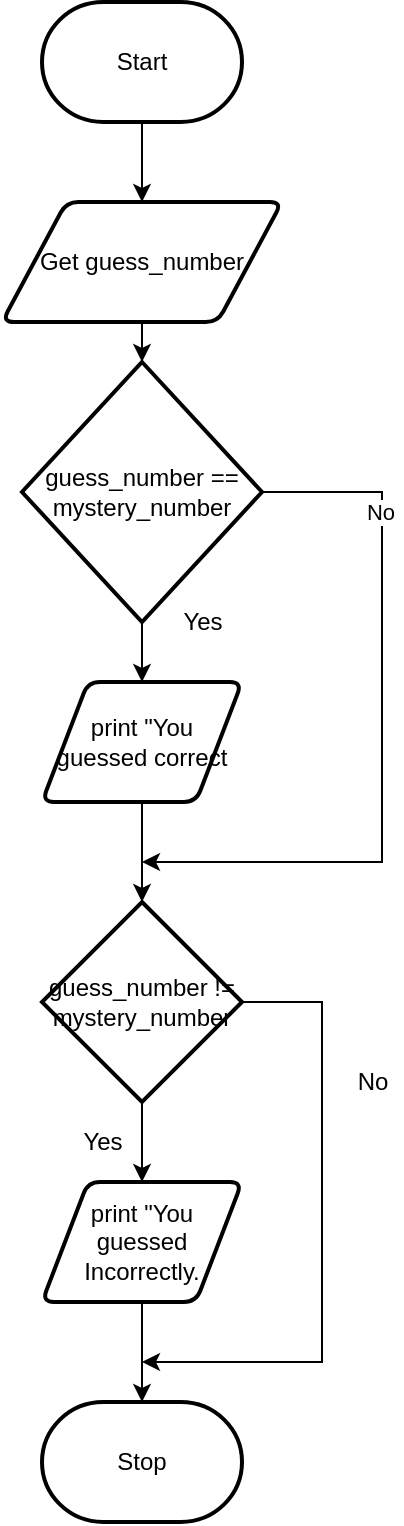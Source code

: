 <mxfile>
    <diagram id="JqOo338mFjRoOCTTENWM" name="Page-1">
        <mxGraphModel dx="674" dy="428" grid="1" gridSize="10" guides="1" tooltips="1" connect="1" arrows="1" fold="1" page="1" pageScale="1" pageWidth="827" pageHeight="1169" math="0" shadow="0">
            <root>
                <mxCell id="0"/>
                <mxCell id="1" parent="0"/>
                <mxCell id="28" style="edgeStyle=none;html=1;" edge="1" parent="1" source="29" target="31">
                    <mxGeometry relative="1" as="geometry"/>
                </mxCell>
                <mxCell id="29" value="Start" style="strokeWidth=2;html=1;shape=mxgraph.flowchart.terminator;whiteSpace=wrap;" vertex="1" parent="1">
                    <mxGeometry x="440" y="20" width="100" height="60" as="geometry"/>
                </mxCell>
                <mxCell id="30" style="edgeStyle=none;html=1;entryX=0.5;entryY=0;entryDx=0;entryDy=0;entryPerimeter=0;" edge="1" parent="1" source="31" target="38">
                    <mxGeometry relative="1" as="geometry">
                        <mxPoint x="490" y="210" as="targetPoint"/>
                    </mxGeometry>
                </mxCell>
                <mxCell id="31" value="Get guess_number" style="shape=parallelogram;html=1;strokeWidth=2;perimeter=parallelogramPerimeter;whiteSpace=wrap;rounded=1;arcSize=12;size=0.23;" vertex="1" parent="1">
                    <mxGeometry x="420" y="120" width="140" height="60" as="geometry"/>
                </mxCell>
                <mxCell id="32" style="edgeStyle=none;html=1;" edge="1" parent="1" source="33" target="44">
                    <mxGeometry relative="1" as="geometry">
                        <mxPoint x="490" y="490" as="targetPoint"/>
                    </mxGeometry>
                </mxCell>
                <mxCell id="33" value="print &quot;You guessed correct" style="shape=parallelogram;html=1;strokeWidth=2;perimeter=parallelogramPerimeter;whiteSpace=wrap;rounded=1;arcSize=12;size=0.23;" vertex="1" parent="1">
                    <mxGeometry x="440" y="360" width="100" height="60" as="geometry"/>
                </mxCell>
                <mxCell id="34" value="Stop" style="strokeWidth=2;html=1;shape=mxgraph.flowchart.terminator;whiteSpace=wrap;" vertex="1" parent="1">
                    <mxGeometry x="440" y="720" width="100" height="60" as="geometry"/>
                </mxCell>
                <mxCell id="35" style="edgeStyle=none;html=1;" edge="1" parent="1" source="38" target="33">
                    <mxGeometry relative="1" as="geometry"/>
                </mxCell>
                <mxCell id="36" style="edgeStyle=none;html=1;exitX=1;exitY=0.5;exitDx=0;exitDy=0;exitPerimeter=0;rounded=0;" edge="1" parent="1" source="38">
                    <mxGeometry relative="1" as="geometry">
                        <Array as="points">
                            <mxPoint x="610" y="265"/>
                            <mxPoint x="610" y="450"/>
                        </Array>
                        <mxPoint x="490" y="450" as="targetPoint"/>
                    </mxGeometry>
                </mxCell>
                <mxCell id="37" value="No" style="edgeLabel;html=1;align=center;verticalAlign=middle;resizable=0;points=[];" vertex="1" connectable="0" parent="36">
                    <mxGeometry x="-0.619" y="-1" relative="1" as="geometry">
                        <mxPoint as="offset"/>
                    </mxGeometry>
                </mxCell>
                <mxCell id="38" value="&lt;span&gt;guess_number == mystery_number&lt;/span&gt;" style="strokeWidth=2;html=1;shape=mxgraph.flowchart.decision;whiteSpace=wrap;" vertex="1" parent="1">
                    <mxGeometry x="430" y="200" width="120" height="130" as="geometry"/>
                </mxCell>
                <mxCell id="39" value="Yes" style="text;html=1;align=center;verticalAlign=middle;resizable=0;points=[];autosize=1;strokeColor=none;fillColor=none;" vertex="1" parent="1">
                    <mxGeometry x="500" y="320" width="40" height="20" as="geometry"/>
                </mxCell>
                <mxCell id="40" style="edgeStyle=none;html=1;" edge="1" parent="1" source="41" target="34">
                    <mxGeometry relative="1" as="geometry"/>
                </mxCell>
                <mxCell id="41" value="print &quot;You guessed Incorrectly." style="shape=parallelogram;html=1;strokeWidth=2;perimeter=parallelogramPerimeter;whiteSpace=wrap;rounded=1;arcSize=12;size=0.23;" vertex="1" parent="1">
                    <mxGeometry x="440" y="610" width="100" height="60" as="geometry"/>
                </mxCell>
                <mxCell id="42" style="edgeStyle=none;html=1;" edge="1" parent="1" source="44" target="41">
                    <mxGeometry relative="1" as="geometry">
                        <Array as="points">
                            <mxPoint x="490" y="580"/>
                        </Array>
                    </mxGeometry>
                </mxCell>
                <mxCell id="43" style="edgeStyle=none;html=1;exitX=1;exitY=0.5;exitDx=0;exitDy=0;exitPerimeter=0;rounded=0;" edge="1" parent="1" source="44">
                    <mxGeometry relative="1" as="geometry">
                        <mxPoint x="490" y="700" as="targetPoint"/>
                        <Array as="points">
                            <mxPoint x="580" y="520"/>
                            <mxPoint x="580" y="700"/>
                        </Array>
                    </mxGeometry>
                </mxCell>
                <mxCell id="44" value="guess_number != mystery_number" style="strokeWidth=2;html=1;shape=mxgraph.flowchart.decision;whiteSpace=wrap;" vertex="1" parent="1">
                    <mxGeometry x="440" y="470" width="100" height="100" as="geometry"/>
                </mxCell>
                <mxCell id="45" value="Yes&lt;br&gt;" style="text;html=1;align=center;verticalAlign=middle;resizable=0;points=[];autosize=1;strokeColor=none;fillColor=none;" vertex="1" parent="1">
                    <mxGeometry x="450" y="580" width="40" height="20" as="geometry"/>
                </mxCell>
                <mxCell id="46" value="No&lt;br&gt;" style="text;html=1;align=center;verticalAlign=middle;resizable=0;points=[];autosize=1;strokeColor=none;fillColor=none;" vertex="1" parent="1">
                    <mxGeometry x="590" y="550" width="30" height="20" as="geometry"/>
                </mxCell>
            </root>
        </mxGraphModel>
    </diagram>
</mxfile>